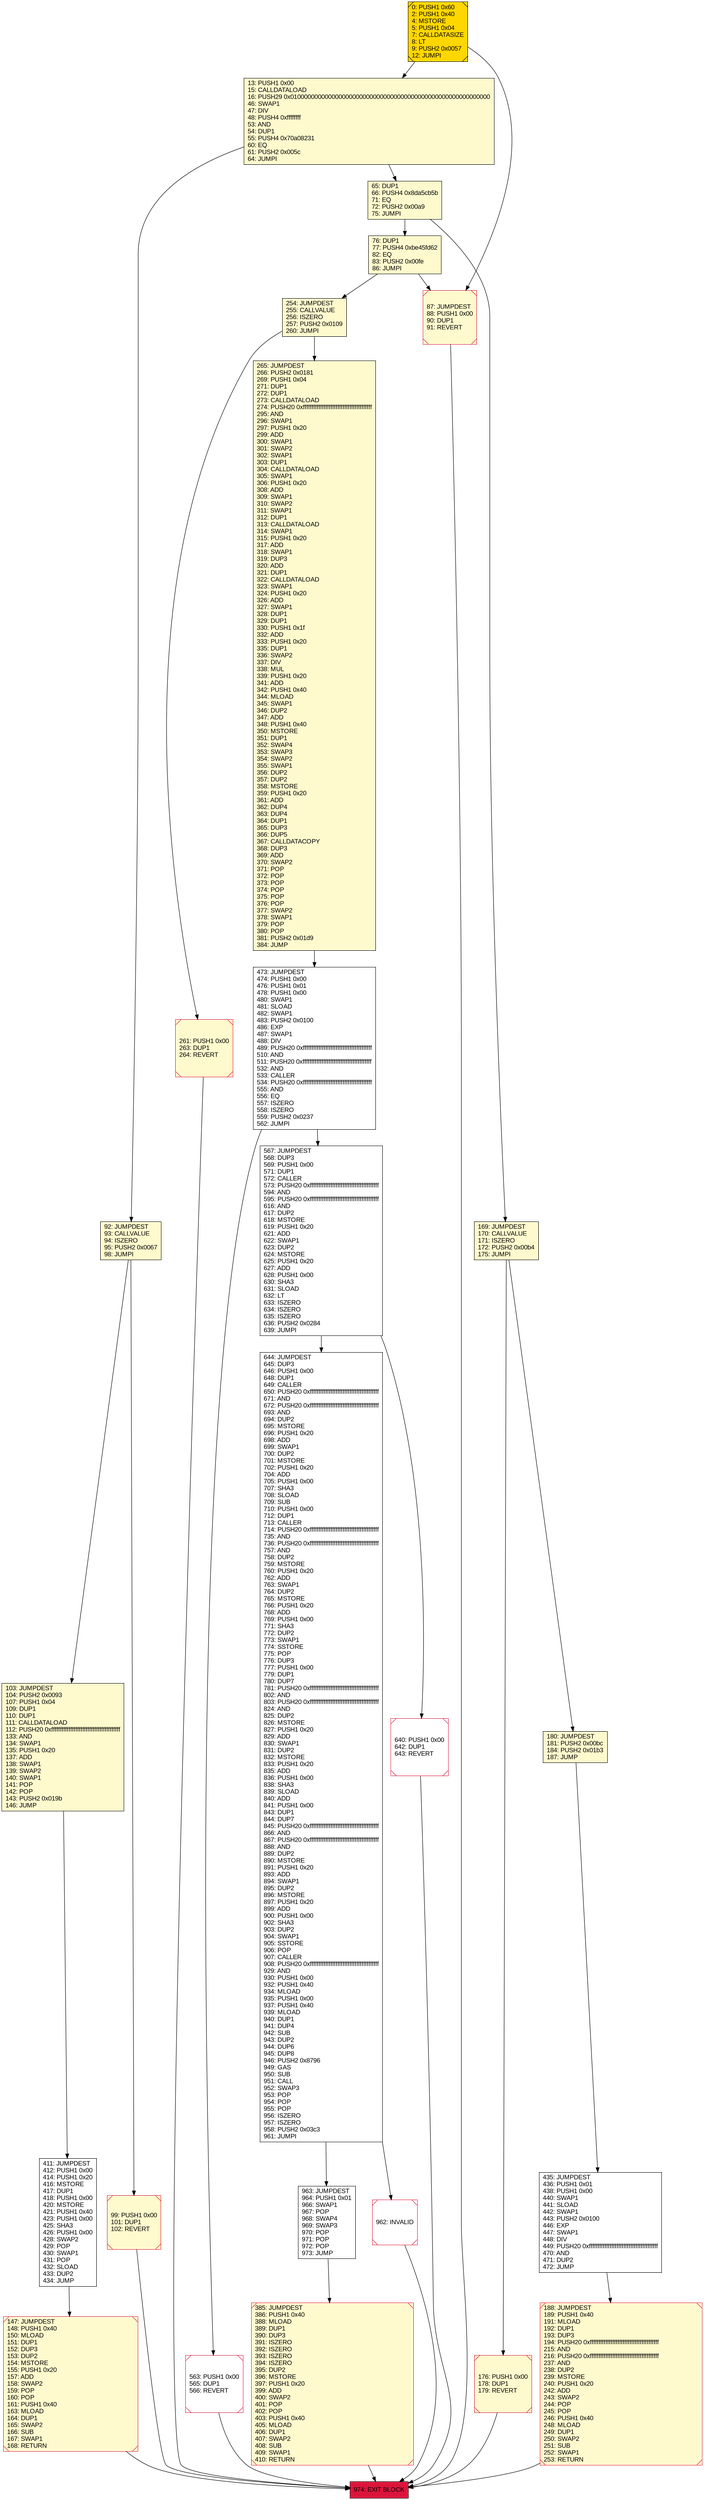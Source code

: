 digraph G {
bgcolor=transparent rankdir=UD;
node [shape=box style=filled color=black fillcolor=white fontname=arial fontcolor=black];
411 [label="411: JUMPDEST\l412: PUSH1 0x00\l414: PUSH1 0x20\l416: MSTORE\l417: DUP1\l418: PUSH1 0x00\l420: MSTORE\l421: PUSH1 0x40\l423: PUSH1 0x00\l425: SHA3\l426: PUSH1 0x00\l428: SWAP2\l429: POP\l430: SWAP1\l431: POP\l432: SLOAD\l433: DUP2\l434: JUMP\l" ];
65 [label="65: DUP1\l66: PUSH4 0x8da5cb5b\l71: EQ\l72: PUSH2 0x00a9\l75: JUMPI\l" fillcolor=lemonchiffon ];
99 [label="99: PUSH1 0x00\l101: DUP1\l102: REVERT\l" fillcolor=lemonchiffon shape=Msquare color=crimson ];
103 [label="103: JUMPDEST\l104: PUSH2 0x0093\l107: PUSH1 0x04\l109: DUP1\l110: DUP1\l111: CALLDATALOAD\l112: PUSH20 0xffffffffffffffffffffffffffffffffffffffff\l133: AND\l134: SWAP1\l135: PUSH1 0x20\l137: ADD\l138: SWAP1\l139: SWAP2\l140: SWAP1\l141: POP\l142: POP\l143: PUSH2 0x019b\l146: JUMP\l" fillcolor=lemonchiffon ];
963 [label="963: JUMPDEST\l964: PUSH1 0x01\l966: SWAP1\l967: POP\l968: SWAP4\l969: SWAP3\l970: POP\l971: POP\l972: POP\l973: JUMP\l" ];
644 [label="644: JUMPDEST\l645: DUP3\l646: PUSH1 0x00\l648: DUP1\l649: CALLER\l650: PUSH20 0xffffffffffffffffffffffffffffffffffffffff\l671: AND\l672: PUSH20 0xffffffffffffffffffffffffffffffffffffffff\l693: AND\l694: DUP2\l695: MSTORE\l696: PUSH1 0x20\l698: ADD\l699: SWAP1\l700: DUP2\l701: MSTORE\l702: PUSH1 0x20\l704: ADD\l705: PUSH1 0x00\l707: SHA3\l708: SLOAD\l709: SUB\l710: PUSH1 0x00\l712: DUP1\l713: CALLER\l714: PUSH20 0xffffffffffffffffffffffffffffffffffffffff\l735: AND\l736: PUSH20 0xffffffffffffffffffffffffffffffffffffffff\l757: AND\l758: DUP2\l759: MSTORE\l760: PUSH1 0x20\l762: ADD\l763: SWAP1\l764: DUP2\l765: MSTORE\l766: PUSH1 0x20\l768: ADD\l769: PUSH1 0x00\l771: SHA3\l772: DUP2\l773: SWAP1\l774: SSTORE\l775: POP\l776: DUP3\l777: PUSH1 0x00\l779: DUP1\l780: DUP7\l781: PUSH20 0xffffffffffffffffffffffffffffffffffffffff\l802: AND\l803: PUSH20 0xffffffffffffffffffffffffffffffffffffffff\l824: AND\l825: DUP2\l826: MSTORE\l827: PUSH1 0x20\l829: ADD\l830: SWAP1\l831: DUP2\l832: MSTORE\l833: PUSH1 0x20\l835: ADD\l836: PUSH1 0x00\l838: SHA3\l839: SLOAD\l840: ADD\l841: PUSH1 0x00\l843: DUP1\l844: DUP7\l845: PUSH20 0xffffffffffffffffffffffffffffffffffffffff\l866: AND\l867: PUSH20 0xffffffffffffffffffffffffffffffffffffffff\l888: AND\l889: DUP2\l890: MSTORE\l891: PUSH1 0x20\l893: ADD\l894: SWAP1\l895: DUP2\l896: MSTORE\l897: PUSH1 0x20\l899: ADD\l900: PUSH1 0x00\l902: SHA3\l903: DUP2\l904: SWAP1\l905: SSTORE\l906: POP\l907: CALLER\l908: PUSH20 0xffffffffffffffffffffffffffffffffffffffff\l929: AND\l930: PUSH1 0x00\l932: PUSH1 0x40\l934: MLOAD\l935: PUSH1 0x00\l937: PUSH1 0x40\l939: MLOAD\l940: DUP1\l941: DUP4\l942: SUB\l943: DUP2\l944: DUP6\l945: DUP8\l946: PUSH2 0x8796\l949: GAS\l950: SUB\l951: CALL\l952: SWAP3\l953: POP\l954: POP\l955: POP\l956: ISZERO\l957: ISZERO\l958: PUSH2 0x03c3\l961: JUMPI\l" ];
567 [label="567: JUMPDEST\l568: DUP3\l569: PUSH1 0x00\l571: DUP1\l572: CALLER\l573: PUSH20 0xffffffffffffffffffffffffffffffffffffffff\l594: AND\l595: PUSH20 0xffffffffffffffffffffffffffffffffffffffff\l616: AND\l617: DUP2\l618: MSTORE\l619: PUSH1 0x20\l621: ADD\l622: SWAP1\l623: DUP2\l624: MSTORE\l625: PUSH1 0x20\l627: ADD\l628: PUSH1 0x00\l630: SHA3\l631: SLOAD\l632: LT\l633: ISZERO\l634: ISZERO\l635: ISZERO\l636: PUSH2 0x0284\l639: JUMPI\l" ];
974 [label="974: EXIT BLOCK\l" fillcolor=crimson ];
176 [label="176: PUSH1 0x00\l178: DUP1\l179: REVERT\l" fillcolor=lemonchiffon shape=Msquare color=crimson ];
87 [label="87: JUMPDEST\l88: PUSH1 0x00\l90: DUP1\l91: REVERT\l" fillcolor=lemonchiffon shape=Msquare color=crimson ];
563 [label="563: PUSH1 0x00\l565: DUP1\l566: REVERT\l" shape=Msquare color=crimson ];
473 [label="473: JUMPDEST\l474: PUSH1 0x00\l476: PUSH1 0x01\l478: PUSH1 0x00\l480: SWAP1\l481: SLOAD\l482: SWAP1\l483: PUSH2 0x0100\l486: EXP\l487: SWAP1\l488: DIV\l489: PUSH20 0xffffffffffffffffffffffffffffffffffffffff\l510: AND\l511: PUSH20 0xffffffffffffffffffffffffffffffffffffffff\l532: AND\l533: CALLER\l534: PUSH20 0xffffffffffffffffffffffffffffffffffffffff\l555: AND\l556: EQ\l557: ISZERO\l558: ISZERO\l559: PUSH2 0x0237\l562: JUMPI\l" ];
169 [label="169: JUMPDEST\l170: CALLVALUE\l171: ISZERO\l172: PUSH2 0x00b4\l175: JUMPI\l" fillcolor=lemonchiffon ];
76 [label="76: DUP1\l77: PUSH4 0xbe45fd62\l82: EQ\l83: PUSH2 0x00fe\l86: JUMPI\l" fillcolor=lemonchiffon ];
254 [label="254: JUMPDEST\l255: CALLVALUE\l256: ISZERO\l257: PUSH2 0x0109\l260: JUMPI\l" fillcolor=lemonchiffon ];
147 [label="147: JUMPDEST\l148: PUSH1 0x40\l150: MLOAD\l151: DUP1\l152: DUP3\l153: DUP2\l154: MSTORE\l155: PUSH1 0x20\l157: ADD\l158: SWAP2\l159: POP\l160: POP\l161: PUSH1 0x40\l163: MLOAD\l164: DUP1\l165: SWAP2\l166: SUB\l167: SWAP1\l168: RETURN\l" fillcolor=lemonchiffon shape=Msquare color=crimson ];
640 [label="640: PUSH1 0x00\l642: DUP1\l643: REVERT\l" shape=Msquare color=crimson ];
261 [label="261: PUSH1 0x00\l263: DUP1\l264: REVERT\l" fillcolor=lemonchiffon shape=Msquare color=crimson ];
13 [label="13: PUSH1 0x00\l15: CALLDATALOAD\l16: PUSH29 0x0100000000000000000000000000000000000000000000000000000000\l46: SWAP1\l47: DIV\l48: PUSH4 0xffffffff\l53: AND\l54: DUP1\l55: PUSH4 0x70a08231\l60: EQ\l61: PUSH2 0x005c\l64: JUMPI\l" fillcolor=lemonchiffon ];
180 [label="180: JUMPDEST\l181: PUSH2 0x00bc\l184: PUSH2 0x01b3\l187: JUMP\l" fillcolor=lemonchiffon ];
435 [label="435: JUMPDEST\l436: PUSH1 0x01\l438: PUSH1 0x00\l440: SWAP1\l441: SLOAD\l442: SWAP1\l443: PUSH2 0x0100\l446: EXP\l447: SWAP1\l448: DIV\l449: PUSH20 0xffffffffffffffffffffffffffffffffffffffff\l470: AND\l471: DUP2\l472: JUMP\l" ];
188 [label="188: JUMPDEST\l189: PUSH1 0x40\l191: MLOAD\l192: DUP1\l193: DUP3\l194: PUSH20 0xffffffffffffffffffffffffffffffffffffffff\l215: AND\l216: PUSH20 0xffffffffffffffffffffffffffffffffffffffff\l237: AND\l238: DUP2\l239: MSTORE\l240: PUSH1 0x20\l242: ADD\l243: SWAP2\l244: POP\l245: POP\l246: PUSH1 0x40\l248: MLOAD\l249: DUP1\l250: SWAP2\l251: SUB\l252: SWAP1\l253: RETURN\l" fillcolor=lemonchiffon shape=Msquare color=crimson ];
92 [label="92: JUMPDEST\l93: CALLVALUE\l94: ISZERO\l95: PUSH2 0x0067\l98: JUMPI\l" fillcolor=lemonchiffon ];
0 [label="0: PUSH1 0x60\l2: PUSH1 0x40\l4: MSTORE\l5: PUSH1 0x04\l7: CALLDATASIZE\l8: LT\l9: PUSH2 0x0057\l12: JUMPI\l" fillcolor=lemonchiffon shape=Msquare fillcolor=gold ];
265 [label="265: JUMPDEST\l266: PUSH2 0x0181\l269: PUSH1 0x04\l271: DUP1\l272: DUP1\l273: CALLDATALOAD\l274: PUSH20 0xffffffffffffffffffffffffffffffffffffffff\l295: AND\l296: SWAP1\l297: PUSH1 0x20\l299: ADD\l300: SWAP1\l301: SWAP2\l302: SWAP1\l303: DUP1\l304: CALLDATALOAD\l305: SWAP1\l306: PUSH1 0x20\l308: ADD\l309: SWAP1\l310: SWAP2\l311: SWAP1\l312: DUP1\l313: CALLDATALOAD\l314: SWAP1\l315: PUSH1 0x20\l317: ADD\l318: SWAP1\l319: DUP3\l320: ADD\l321: DUP1\l322: CALLDATALOAD\l323: SWAP1\l324: PUSH1 0x20\l326: ADD\l327: SWAP1\l328: DUP1\l329: DUP1\l330: PUSH1 0x1f\l332: ADD\l333: PUSH1 0x20\l335: DUP1\l336: SWAP2\l337: DIV\l338: MUL\l339: PUSH1 0x20\l341: ADD\l342: PUSH1 0x40\l344: MLOAD\l345: SWAP1\l346: DUP2\l347: ADD\l348: PUSH1 0x40\l350: MSTORE\l351: DUP1\l352: SWAP4\l353: SWAP3\l354: SWAP2\l355: SWAP1\l356: DUP2\l357: DUP2\l358: MSTORE\l359: PUSH1 0x20\l361: ADD\l362: DUP4\l363: DUP4\l364: DUP1\l365: DUP3\l366: DUP5\l367: CALLDATACOPY\l368: DUP3\l369: ADD\l370: SWAP2\l371: POP\l372: POP\l373: POP\l374: POP\l375: POP\l376: POP\l377: SWAP2\l378: SWAP1\l379: POP\l380: POP\l381: PUSH2 0x01d9\l384: JUMP\l" fillcolor=lemonchiffon ];
385 [label="385: JUMPDEST\l386: PUSH1 0x40\l388: MLOAD\l389: DUP1\l390: DUP3\l391: ISZERO\l392: ISZERO\l393: ISZERO\l394: ISZERO\l395: DUP2\l396: MSTORE\l397: PUSH1 0x20\l399: ADD\l400: SWAP2\l401: POP\l402: POP\l403: PUSH1 0x40\l405: MLOAD\l406: DUP1\l407: SWAP2\l408: SUB\l409: SWAP1\l410: RETURN\l" fillcolor=lemonchiffon shape=Msquare color=crimson ];
962 [label="962: INVALID\l" shape=Msquare color=crimson ];
180 -> 435;
435 -> 188;
473 -> 563;
644 -> 963;
103 -> 411;
254 -> 261;
169 -> 176;
99 -> 974;
567 -> 644;
76 -> 87;
0 -> 13;
473 -> 567;
65 -> 169;
13 -> 92;
254 -> 265;
87 -> 974;
563 -> 974;
65 -> 76;
176 -> 974;
411 -> 147;
0 -> 87;
188 -> 974;
265 -> 473;
13 -> 65;
261 -> 974;
567 -> 640;
147 -> 974;
640 -> 974;
92 -> 99;
92 -> 103;
385 -> 974;
962 -> 974;
169 -> 180;
963 -> 385;
644 -> 962;
76 -> 254;
}